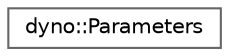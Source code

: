 digraph "Graphical Class Hierarchy"
{
 // LATEX_PDF_SIZE
  bgcolor="transparent";
  edge [fontname=Helvetica,fontsize=10,labelfontname=Helvetica,labelfontsize=10];
  node [fontname=Helvetica,fontsize=10,shape=box,height=0.2,width=0.4];
  rankdir="LR";
  Node0 [id="Node000000",label="dyno::Parameters",height=0.2,width=0.4,color="grey40", fillcolor="white", style="filled",URL="$structdyno_1_1_parameters.html",tooltip="implement functions for reorganizing ranges into sorted order"];
}

